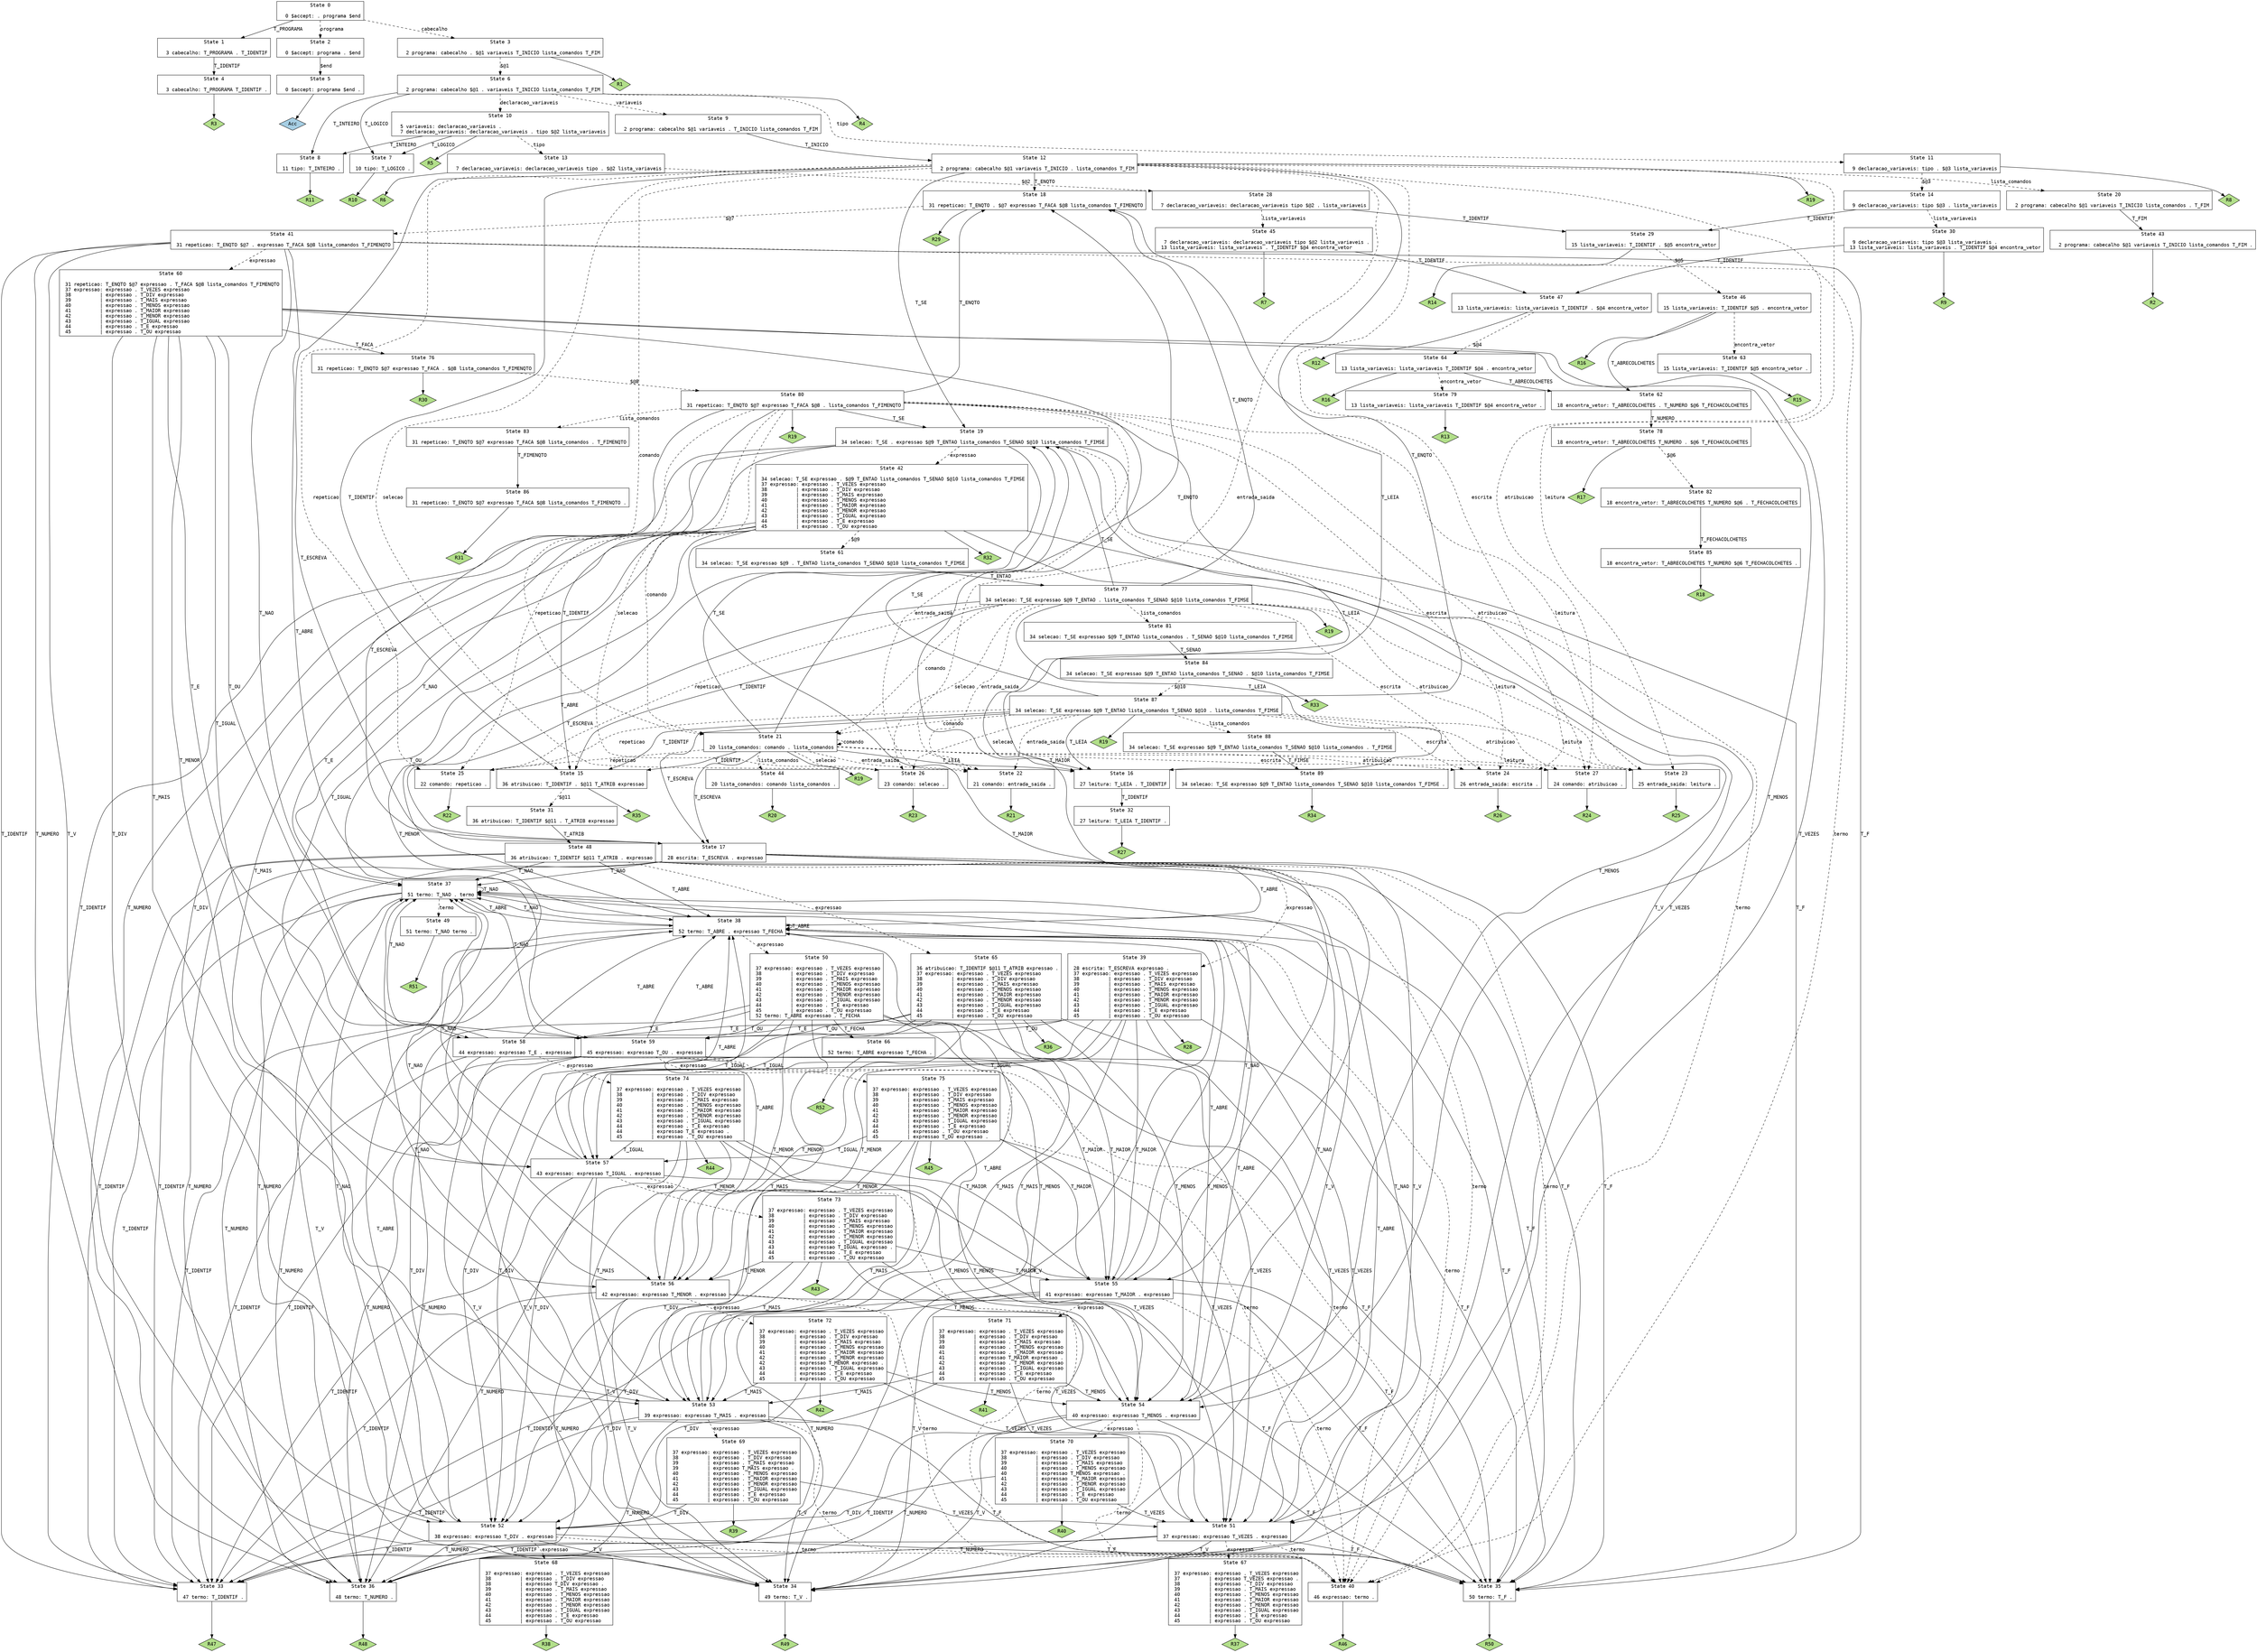 // Gerado por GNU Bison 3.0.2.
// Reportar erros para <bug-bison@gnu.org>.
// página inicial: <http://www.gnu.org/software/bison/>.

digraph "sintatico.y"
{
  node [fontname = courier, shape = box, colorscheme = paired6]
  edge [fontname = courier]

  0 [label="State 0\n\l  0 $accept: . programa $end\l"]
  0 -> 1 [style=solid label="T_PROGRAMA"]
  0 -> 2 [style=dashed label="programa"]
  0 -> 3 [style=dashed label="cabecalho"]
  1 [label="State 1\n\l  3 cabecalho: T_PROGRAMA . T_IDENTIF\l"]
  1 -> 4 [style=solid label="T_IDENTIF"]
  2 [label="State 2\n\l  0 $accept: programa . $end\l"]
  2 -> 5 [style=solid label="$end"]
  3 [label="State 3\n\l  2 programa: cabecalho . $@1 variaveis T_INICIO lista_comandos T_FIM\l"]
  3 -> 6 [style=dashed label="$@1"]
  3 -> "3R1" [style=solid]
 "3R1" [label="R1", fillcolor=3, shape=diamond, style=filled]
  4 [label="State 4\n\l  3 cabecalho: T_PROGRAMA T_IDENTIF .\l"]
  4 -> "4R3" [style=solid]
 "4R3" [label="R3", fillcolor=3, shape=diamond, style=filled]
  5 [label="State 5\n\l  0 $accept: programa $end .\l"]
  5 -> "5R0" [style=solid]
 "5R0" [label="Acc", fillcolor=1, shape=diamond, style=filled]
  6 [label="State 6\n\l  2 programa: cabecalho $@1 . variaveis T_INICIO lista_comandos T_FIM\l"]
  6 -> 7 [style=solid label="T_LOGICO"]
  6 -> 8 [style=solid label="T_INTEIRO"]
  6 -> 9 [style=dashed label="variaveis"]
  6 -> 10 [style=dashed label="declaracao_variaveis"]
  6 -> 11 [style=dashed label="tipo"]
  6 -> "6R4" [style=solid]
 "6R4" [label="R4", fillcolor=3, shape=diamond, style=filled]
  7 [label="State 7\n\l 10 tipo: T_LOGICO .\l"]
  7 -> "7R10" [style=solid]
 "7R10" [label="R10", fillcolor=3, shape=diamond, style=filled]
  8 [label="State 8\n\l 11 tipo: T_INTEIRO .\l"]
  8 -> "8R11" [style=solid]
 "8R11" [label="R11", fillcolor=3, shape=diamond, style=filled]
  9 [label="State 9\n\l  2 programa: cabecalho $@1 variaveis . T_INICIO lista_comandos T_FIM\l"]
  9 -> 12 [style=solid label="T_INICIO"]
  10 [label="State 10\n\l  5 variaveis: declaracao_variaveis .\l  7 declaracao_variaveis: declaracao_variaveis . tipo $@2 lista_variaveis\l"]
  10 -> 7 [style=solid label="T_LOGICO"]
  10 -> 8 [style=solid label="T_INTEIRO"]
  10 -> 13 [style=dashed label="tipo"]
  10 -> "10R5" [style=solid]
 "10R5" [label="R5", fillcolor=3, shape=diamond, style=filled]
  11 [label="State 11\n\l  9 declaracao_variaveis: tipo . $@3 lista_variaveis\l"]
  11 -> 14 [style=dashed label="$@3"]
  11 -> "11R8" [style=solid]
 "11R8" [label="R8", fillcolor=3, shape=diamond, style=filled]
  12 [label="State 12\n\l  2 programa: cabecalho $@1 variaveis T_INICIO . lista_comandos T_FIM\l"]
  12 -> 15 [style=solid label="T_IDENTIF"]
  12 -> 16 [style=solid label="T_LEIA"]
  12 -> 17 [style=solid label="T_ESCREVA"]
  12 -> 18 [style=solid label="T_ENQTO"]
  12 -> 19 [style=solid label="T_SE"]
  12 -> 20 [style=dashed label="lista_comandos"]
  12 -> 21 [style=dashed label="comando"]
  12 -> 22 [style=dashed label="entrada_saida"]
  12 -> 23 [style=dashed label="leitura"]
  12 -> 24 [style=dashed label="escrita"]
  12 -> 25 [style=dashed label="repeticao"]
  12 -> 26 [style=dashed label="selecao"]
  12 -> 27 [style=dashed label="atribuicao"]
  12 -> "12R19" [style=solid]
 "12R19" [label="R19", fillcolor=3, shape=diamond, style=filled]
  13 [label="State 13\n\l  7 declaracao_variaveis: declaracao_variaveis tipo . $@2 lista_variaveis\l"]
  13 -> 28 [style=dashed label="$@2"]
  13 -> "13R6" [style=solid]
 "13R6" [label="R6", fillcolor=3, shape=diamond, style=filled]
  14 [label="State 14\n\l  9 declaracao_variaveis: tipo $@3 . lista_variaveis\l"]
  14 -> 29 [style=solid label="T_IDENTIF"]
  14 -> 30 [style=dashed label="lista_variaveis"]
  15 [label="State 15\n\l 36 atribuicao: T_IDENTIF . $@11 T_ATRIB expressao\l"]
  15 -> 31 [style=dashed label="$@11"]
  15 -> "15R35" [style=solid]
 "15R35" [label="R35", fillcolor=3, shape=diamond, style=filled]
  16 [label="State 16\n\l 27 leitura: T_LEIA . T_IDENTIF\l"]
  16 -> 32 [style=solid label="T_IDENTIF"]
  17 [label="State 17\n\l 28 escrita: T_ESCREVA . expressao\l"]
  17 -> 33 [style=solid label="T_IDENTIF"]
  17 -> 34 [style=solid label="T_V"]
  17 -> 35 [style=solid label="T_F"]
  17 -> 36 [style=solid label="T_NUMERO"]
  17 -> 37 [style=solid label="T_NAO"]
  17 -> 38 [style=solid label="T_ABRE"]
  17 -> 39 [style=dashed label="expressao"]
  17 -> 40 [style=dashed label="termo"]
  18 [label="State 18\n\l 31 repeticao: T_ENQTO . $@7 expressao T_FACA $@8 lista_comandos T_FIMENQTO\l"]
  18 -> 41 [style=dashed label="$@7"]
  18 -> "18R29" [style=solid]
 "18R29" [label="R29", fillcolor=3, shape=diamond, style=filled]
  19 [label="State 19\n\l 34 selecao: T_SE . expressao $@9 T_ENTAO lista_comandos T_SENAO $@10 lista_comandos T_FIMSE\l"]
  19 -> 33 [style=solid label="T_IDENTIF"]
  19 -> 34 [style=solid label="T_V"]
  19 -> 35 [style=solid label="T_F"]
  19 -> 36 [style=solid label="T_NUMERO"]
  19 -> 37 [style=solid label="T_NAO"]
  19 -> 38 [style=solid label="T_ABRE"]
  19 -> 42 [style=dashed label="expressao"]
  19 -> 40 [style=dashed label="termo"]
  20 [label="State 20\n\l  2 programa: cabecalho $@1 variaveis T_INICIO lista_comandos . T_FIM\l"]
  20 -> 43 [style=solid label="T_FIM"]
  21 [label="State 21\n\l 20 lista_comandos: comando . lista_comandos\l"]
  21 -> 15 [style=solid label="T_IDENTIF"]
  21 -> 16 [style=solid label="T_LEIA"]
  21 -> 17 [style=solid label="T_ESCREVA"]
  21 -> 18 [style=solid label="T_ENQTO"]
  21 -> 19 [style=solid label="T_SE"]
  21 -> 44 [style=dashed label="lista_comandos"]
  21 -> 21 [style=dashed label="comando"]
  21 -> 22 [style=dashed label="entrada_saida"]
  21 -> 23 [style=dashed label="leitura"]
  21 -> 24 [style=dashed label="escrita"]
  21 -> 25 [style=dashed label="repeticao"]
  21 -> 26 [style=dashed label="selecao"]
  21 -> 27 [style=dashed label="atribuicao"]
  21 -> "21R19" [style=solid]
 "21R19" [label="R19", fillcolor=3, shape=diamond, style=filled]
  22 [label="State 22\n\l 21 comando: entrada_saida .\l"]
  22 -> "22R21" [style=solid]
 "22R21" [label="R21", fillcolor=3, shape=diamond, style=filled]
  23 [label="State 23\n\l 25 entrada_saida: leitura .\l"]
  23 -> "23R25" [style=solid]
 "23R25" [label="R25", fillcolor=3, shape=diamond, style=filled]
  24 [label="State 24\n\l 26 entrada_saida: escrita .\l"]
  24 -> "24R26" [style=solid]
 "24R26" [label="R26", fillcolor=3, shape=diamond, style=filled]
  25 [label="State 25\n\l 22 comando: repeticao .\l"]
  25 -> "25R22" [style=solid]
 "25R22" [label="R22", fillcolor=3, shape=diamond, style=filled]
  26 [label="State 26\n\l 23 comando: selecao .\l"]
  26 -> "26R23" [style=solid]
 "26R23" [label="R23", fillcolor=3, shape=diamond, style=filled]
  27 [label="State 27\n\l 24 comando: atribuicao .\l"]
  27 -> "27R24" [style=solid]
 "27R24" [label="R24", fillcolor=3, shape=diamond, style=filled]
  28 [label="State 28\n\l  7 declaracao_variaveis: declaracao_variaveis tipo $@2 . lista_variaveis\l"]
  28 -> 29 [style=solid label="T_IDENTIF"]
  28 -> 45 [style=dashed label="lista_variaveis"]
  29 [label="State 29\n\l 15 lista_variaveis: T_IDENTIF . $@5 encontra_vetor\l"]
  29 -> 46 [style=dashed label="$@5"]
  29 -> "29R14" [style=solid]
 "29R14" [label="R14", fillcolor=3, shape=diamond, style=filled]
  30 [label="State 30\n\l  9 declaracao_variaveis: tipo $@3 lista_variaveis .\l 13 lista_variaveis: lista_variaveis . T_IDENTIF $@4 encontra_vetor\l"]
  30 -> 47 [style=solid label="T_IDENTIF"]
  30 -> "30R9" [style=solid]
 "30R9" [label="R9", fillcolor=3, shape=diamond, style=filled]
  31 [label="State 31\n\l 36 atribuicao: T_IDENTIF $@11 . T_ATRIB expressao\l"]
  31 -> 48 [style=solid label="T_ATRIB"]
  32 [label="State 32\n\l 27 leitura: T_LEIA T_IDENTIF .\l"]
  32 -> "32R27" [style=solid]
 "32R27" [label="R27", fillcolor=3, shape=diamond, style=filled]
  33 [label="State 33\n\l 47 termo: T_IDENTIF .\l"]
  33 -> "33R47" [style=solid]
 "33R47" [label="R47", fillcolor=3, shape=diamond, style=filled]
  34 [label="State 34\n\l 49 termo: T_V .\l"]
  34 -> "34R49" [style=solid]
 "34R49" [label="R49", fillcolor=3, shape=diamond, style=filled]
  35 [label="State 35\n\l 50 termo: T_F .\l"]
  35 -> "35R50" [style=solid]
 "35R50" [label="R50", fillcolor=3, shape=diamond, style=filled]
  36 [label="State 36\n\l 48 termo: T_NUMERO .\l"]
  36 -> "36R48" [style=solid]
 "36R48" [label="R48", fillcolor=3, shape=diamond, style=filled]
  37 [label="State 37\n\l 51 termo: T_NAO . termo\l"]
  37 -> 33 [style=solid label="T_IDENTIF"]
  37 -> 34 [style=solid label="T_V"]
  37 -> 35 [style=solid label="T_F"]
  37 -> 36 [style=solid label="T_NUMERO"]
  37 -> 37 [style=solid label="T_NAO"]
  37 -> 38 [style=solid label="T_ABRE"]
  37 -> 49 [style=dashed label="termo"]
  38 [label="State 38\n\l 52 termo: T_ABRE . expressao T_FECHA\l"]
  38 -> 33 [style=solid label="T_IDENTIF"]
  38 -> 34 [style=solid label="T_V"]
  38 -> 35 [style=solid label="T_F"]
  38 -> 36 [style=solid label="T_NUMERO"]
  38 -> 37 [style=solid label="T_NAO"]
  38 -> 38 [style=solid label="T_ABRE"]
  38 -> 50 [style=dashed label="expressao"]
  38 -> 40 [style=dashed label="termo"]
  39 [label="State 39\n\l 28 escrita: T_ESCREVA expressao .\l 37 expressao: expressao . T_VEZES expressao\l 38          | expressao . T_DIV expressao\l 39          | expressao . T_MAIS expressao\l 40          | expressao . T_MENOS expressao\l 41          | expressao . T_MAIOR expressao\l 42          | expressao . T_MENOR expressao\l 43          | expressao . T_IGUAL expressao\l 44          | expressao . T_E expressao\l 45          | expressao . T_OU expressao\l"]
  39 -> 51 [style=solid label="T_VEZES"]
  39 -> 52 [style=solid label="T_DIV"]
  39 -> 53 [style=solid label="T_MAIS"]
  39 -> 54 [style=solid label="T_MENOS"]
  39 -> 55 [style=solid label="T_MAIOR"]
  39 -> 56 [style=solid label="T_MENOR"]
  39 -> 57 [style=solid label="T_IGUAL"]
  39 -> 58 [style=solid label="T_E"]
  39 -> 59 [style=solid label="T_OU"]
  39 -> "39R28" [style=solid]
 "39R28" [label="R28", fillcolor=3, shape=diamond, style=filled]
  40 [label="State 40\n\l 46 expressao: termo .\l"]
  40 -> "40R46" [style=solid]
 "40R46" [label="R46", fillcolor=3, shape=diamond, style=filled]
  41 [label="State 41\n\l 31 repeticao: T_ENQTO $@7 . expressao T_FACA $@8 lista_comandos T_FIMENQTO\l"]
  41 -> 33 [style=solid label="T_IDENTIF"]
  41 -> 34 [style=solid label="T_V"]
  41 -> 35 [style=solid label="T_F"]
  41 -> 36 [style=solid label="T_NUMERO"]
  41 -> 37 [style=solid label="T_NAO"]
  41 -> 38 [style=solid label="T_ABRE"]
  41 -> 60 [style=dashed label="expressao"]
  41 -> 40 [style=dashed label="termo"]
  42 [label="State 42\n\l 34 selecao: T_SE expressao . $@9 T_ENTAO lista_comandos T_SENAO $@10 lista_comandos T_FIMSE\l 37 expressao: expressao . T_VEZES expressao\l 38          | expressao . T_DIV expressao\l 39          | expressao . T_MAIS expressao\l 40          | expressao . T_MENOS expressao\l 41          | expressao . T_MAIOR expressao\l 42          | expressao . T_MENOR expressao\l 43          | expressao . T_IGUAL expressao\l 44          | expressao . T_E expressao\l 45          | expressao . T_OU expressao\l"]
  42 -> 51 [style=solid label="T_VEZES"]
  42 -> 52 [style=solid label="T_DIV"]
  42 -> 53 [style=solid label="T_MAIS"]
  42 -> 54 [style=solid label="T_MENOS"]
  42 -> 55 [style=solid label="T_MAIOR"]
  42 -> 56 [style=solid label="T_MENOR"]
  42 -> 57 [style=solid label="T_IGUAL"]
  42 -> 58 [style=solid label="T_E"]
  42 -> 59 [style=solid label="T_OU"]
  42 -> 61 [style=dashed label="$@9"]
  42 -> "42R32" [style=solid]
 "42R32" [label="R32", fillcolor=3, shape=diamond, style=filled]
  43 [label="State 43\n\l  2 programa: cabecalho $@1 variaveis T_INICIO lista_comandos T_FIM .\l"]
  43 -> "43R2" [style=solid]
 "43R2" [label="R2", fillcolor=3, shape=diamond, style=filled]
  44 [label="State 44\n\l 20 lista_comandos: comando lista_comandos .\l"]
  44 -> "44R20" [style=solid]
 "44R20" [label="R20", fillcolor=3, shape=diamond, style=filled]
  45 [label="State 45\n\l  7 declaracao_variaveis: declaracao_variaveis tipo $@2 lista_variaveis .\l 13 lista_variaveis: lista_variaveis . T_IDENTIF $@4 encontra_vetor\l"]
  45 -> 47 [style=solid label="T_IDENTIF"]
  45 -> "45R7" [style=solid]
 "45R7" [label="R7", fillcolor=3, shape=diamond, style=filled]
  46 [label="State 46\n\l 15 lista_variaveis: T_IDENTIF $@5 . encontra_vetor\l"]
  46 -> 62 [style=solid label="T_ABRECOLCHETES"]
  46 -> 63 [style=dashed label="encontra_vetor"]
  46 -> "46R16" [style=solid]
 "46R16" [label="R16", fillcolor=3, shape=diamond, style=filled]
  47 [label="State 47\n\l 13 lista_variaveis: lista_variaveis T_IDENTIF . $@4 encontra_vetor\l"]
  47 -> 64 [style=dashed label="$@4"]
  47 -> "47R12" [style=solid]
 "47R12" [label="R12", fillcolor=3, shape=diamond, style=filled]
  48 [label="State 48\n\l 36 atribuicao: T_IDENTIF $@11 T_ATRIB . expressao\l"]
  48 -> 33 [style=solid label="T_IDENTIF"]
  48 -> 34 [style=solid label="T_V"]
  48 -> 35 [style=solid label="T_F"]
  48 -> 36 [style=solid label="T_NUMERO"]
  48 -> 37 [style=solid label="T_NAO"]
  48 -> 38 [style=solid label="T_ABRE"]
  48 -> 65 [style=dashed label="expressao"]
  48 -> 40 [style=dashed label="termo"]
  49 [label="State 49\n\l 51 termo: T_NAO termo .\l"]
  49 -> "49R51" [style=solid]
 "49R51" [label="R51", fillcolor=3, shape=diamond, style=filled]
  50 [label="State 50\n\l 37 expressao: expressao . T_VEZES expressao\l 38          | expressao . T_DIV expressao\l 39          | expressao . T_MAIS expressao\l 40          | expressao . T_MENOS expressao\l 41          | expressao . T_MAIOR expressao\l 42          | expressao . T_MENOR expressao\l 43          | expressao . T_IGUAL expressao\l 44          | expressao . T_E expressao\l 45          | expressao . T_OU expressao\l 52 termo: T_ABRE expressao . T_FECHA\l"]
  50 -> 51 [style=solid label="T_VEZES"]
  50 -> 52 [style=solid label="T_DIV"]
  50 -> 53 [style=solid label="T_MAIS"]
  50 -> 54 [style=solid label="T_MENOS"]
  50 -> 55 [style=solid label="T_MAIOR"]
  50 -> 56 [style=solid label="T_MENOR"]
  50 -> 57 [style=solid label="T_IGUAL"]
  50 -> 58 [style=solid label="T_E"]
  50 -> 59 [style=solid label="T_OU"]
  50 -> 66 [style=solid label="T_FECHA"]
  51 [label="State 51\n\l 37 expressao: expressao T_VEZES . expressao\l"]
  51 -> 33 [style=solid label="T_IDENTIF"]
  51 -> 34 [style=solid label="T_V"]
  51 -> 35 [style=solid label="T_F"]
  51 -> 36 [style=solid label="T_NUMERO"]
  51 -> 37 [style=solid label="T_NAO"]
  51 -> 38 [style=solid label="T_ABRE"]
  51 -> 67 [style=dashed label="expressao"]
  51 -> 40 [style=dashed label="termo"]
  52 [label="State 52\n\l 38 expressao: expressao T_DIV . expressao\l"]
  52 -> 33 [style=solid label="T_IDENTIF"]
  52 -> 34 [style=solid label="T_V"]
  52 -> 35 [style=solid label="T_F"]
  52 -> 36 [style=solid label="T_NUMERO"]
  52 -> 37 [style=solid label="T_NAO"]
  52 -> 38 [style=solid label="T_ABRE"]
  52 -> 68 [style=dashed label="expressao"]
  52 -> 40 [style=dashed label="termo"]
  53 [label="State 53\n\l 39 expressao: expressao T_MAIS . expressao\l"]
  53 -> 33 [style=solid label="T_IDENTIF"]
  53 -> 34 [style=solid label="T_V"]
  53 -> 35 [style=solid label="T_F"]
  53 -> 36 [style=solid label="T_NUMERO"]
  53 -> 37 [style=solid label="T_NAO"]
  53 -> 38 [style=solid label="T_ABRE"]
  53 -> 69 [style=dashed label="expressao"]
  53 -> 40 [style=dashed label="termo"]
  54 [label="State 54\n\l 40 expressao: expressao T_MENOS . expressao\l"]
  54 -> 33 [style=solid label="T_IDENTIF"]
  54 -> 34 [style=solid label="T_V"]
  54 -> 35 [style=solid label="T_F"]
  54 -> 36 [style=solid label="T_NUMERO"]
  54 -> 37 [style=solid label="T_NAO"]
  54 -> 38 [style=solid label="T_ABRE"]
  54 -> 70 [style=dashed label="expressao"]
  54 -> 40 [style=dashed label="termo"]
  55 [label="State 55\n\l 41 expressao: expressao T_MAIOR . expressao\l"]
  55 -> 33 [style=solid label="T_IDENTIF"]
  55 -> 34 [style=solid label="T_V"]
  55 -> 35 [style=solid label="T_F"]
  55 -> 36 [style=solid label="T_NUMERO"]
  55 -> 37 [style=solid label="T_NAO"]
  55 -> 38 [style=solid label="T_ABRE"]
  55 -> 71 [style=dashed label="expressao"]
  55 -> 40 [style=dashed label="termo"]
  56 [label="State 56\n\l 42 expressao: expressao T_MENOR . expressao\l"]
  56 -> 33 [style=solid label="T_IDENTIF"]
  56 -> 34 [style=solid label="T_V"]
  56 -> 35 [style=solid label="T_F"]
  56 -> 36 [style=solid label="T_NUMERO"]
  56 -> 37 [style=solid label="T_NAO"]
  56 -> 38 [style=solid label="T_ABRE"]
  56 -> 72 [style=dashed label="expressao"]
  56 -> 40 [style=dashed label="termo"]
  57 [label="State 57\n\l 43 expressao: expressao T_IGUAL . expressao\l"]
  57 -> 33 [style=solid label="T_IDENTIF"]
  57 -> 34 [style=solid label="T_V"]
  57 -> 35 [style=solid label="T_F"]
  57 -> 36 [style=solid label="T_NUMERO"]
  57 -> 37 [style=solid label="T_NAO"]
  57 -> 38 [style=solid label="T_ABRE"]
  57 -> 73 [style=dashed label="expressao"]
  57 -> 40 [style=dashed label="termo"]
  58 [label="State 58\n\l 44 expressao: expressao T_E . expressao\l"]
  58 -> 33 [style=solid label="T_IDENTIF"]
  58 -> 34 [style=solid label="T_V"]
  58 -> 35 [style=solid label="T_F"]
  58 -> 36 [style=solid label="T_NUMERO"]
  58 -> 37 [style=solid label="T_NAO"]
  58 -> 38 [style=solid label="T_ABRE"]
  58 -> 74 [style=dashed label="expressao"]
  58 -> 40 [style=dashed label="termo"]
  59 [label="State 59\n\l 45 expressao: expressao T_OU . expressao\l"]
  59 -> 33 [style=solid label="T_IDENTIF"]
  59 -> 34 [style=solid label="T_V"]
  59 -> 35 [style=solid label="T_F"]
  59 -> 36 [style=solid label="T_NUMERO"]
  59 -> 37 [style=solid label="T_NAO"]
  59 -> 38 [style=solid label="T_ABRE"]
  59 -> 75 [style=dashed label="expressao"]
  59 -> 40 [style=dashed label="termo"]
  60 [label="State 60\n\l 31 repeticao: T_ENQTO $@7 expressao . T_FACA $@8 lista_comandos T_FIMENQTO\l 37 expressao: expressao . T_VEZES expressao\l 38          | expressao . T_DIV expressao\l 39          | expressao . T_MAIS expressao\l 40          | expressao . T_MENOS expressao\l 41          | expressao . T_MAIOR expressao\l 42          | expressao . T_MENOR expressao\l 43          | expressao . T_IGUAL expressao\l 44          | expressao . T_E expressao\l 45          | expressao . T_OU expressao\l"]
  60 -> 76 [style=solid label="T_FACA"]
  60 -> 51 [style=solid label="T_VEZES"]
  60 -> 52 [style=solid label="T_DIV"]
  60 -> 53 [style=solid label="T_MAIS"]
  60 -> 54 [style=solid label="T_MENOS"]
  60 -> 55 [style=solid label="T_MAIOR"]
  60 -> 56 [style=solid label="T_MENOR"]
  60 -> 57 [style=solid label="T_IGUAL"]
  60 -> 58 [style=solid label="T_E"]
  60 -> 59 [style=solid label="T_OU"]
  61 [label="State 61\n\l 34 selecao: T_SE expressao $@9 . T_ENTAO lista_comandos T_SENAO $@10 lista_comandos T_FIMSE\l"]
  61 -> 77 [style=solid label="T_ENTAO"]
  62 [label="State 62\n\l 18 encontra_vetor: T_ABRECOLCHETES . T_NUMERO $@6 T_FECHACOLCHETES\l"]
  62 -> 78 [style=solid label="T_NUMERO"]
  63 [label="State 63\n\l 15 lista_variaveis: T_IDENTIF $@5 encontra_vetor .\l"]
  63 -> "63R15" [style=solid]
 "63R15" [label="R15", fillcolor=3, shape=diamond, style=filled]
  64 [label="State 64\n\l 13 lista_variaveis: lista_variaveis T_IDENTIF $@4 . encontra_vetor\l"]
  64 -> 62 [style=solid label="T_ABRECOLCHETES"]
  64 -> 79 [style=dashed label="encontra_vetor"]
  64 -> "64R16" [style=solid]
 "64R16" [label="R16", fillcolor=3, shape=diamond, style=filled]
  65 [label="State 65\n\l 36 atribuicao: T_IDENTIF $@11 T_ATRIB expressao .\l 37 expressao: expressao . T_VEZES expressao\l 38          | expressao . T_DIV expressao\l 39          | expressao . T_MAIS expressao\l 40          | expressao . T_MENOS expressao\l 41          | expressao . T_MAIOR expressao\l 42          | expressao . T_MENOR expressao\l 43          | expressao . T_IGUAL expressao\l 44          | expressao . T_E expressao\l 45          | expressao . T_OU expressao\l"]
  65 -> 51 [style=solid label="T_VEZES"]
  65 -> 52 [style=solid label="T_DIV"]
  65 -> 53 [style=solid label="T_MAIS"]
  65 -> 54 [style=solid label="T_MENOS"]
  65 -> 55 [style=solid label="T_MAIOR"]
  65 -> 56 [style=solid label="T_MENOR"]
  65 -> 57 [style=solid label="T_IGUAL"]
  65 -> 58 [style=solid label="T_E"]
  65 -> 59 [style=solid label="T_OU"]
  65 -> "65R36" [style=solid]
 "65R36" [label="R36", fillcolor=3, shape=diamond, style=filled]
  66 [label="State 66\n\l 52 termo: T_ABRE expressao T_FECHA .\l"]
  66 -> "66R52" [style=solid]
 "66R52" [label="R52", fillcolor=3, shape=diamond, style=filled]
  67 [label="State 67\n\l 37 expressao: expressao . T_VEZES expressao\l 37          | expressao T_VEZES expressao .\l 38          | expressao . T_DIV expressao\l 39          | expressao . T_MAIS expressao\l 40          | expressao . T_MENOS expressao\l 41          | expressao . T_MAIOR expressao\l 42          | expressao . T_MENOR expressao\l 43          | expressao . T_IGUAL expressao\l 44          | expressao . T_E expressao\l 45          | expressao . T_OU expressao\l"]
  67 -> "67R37" [style=solid]
 "67R37" [label="R37", fillcolor=3, shape=diamond, style=filled]
  68 [label="State 68\n\l 37 expressao: expressao . T_VEZES expressao\l 38          | expressao . T_DIV expressao\l 38          | expressao T_DIV expressao .\l 39          | expressao . T_MAIS expressao\l 40          | expressao . T_MENOS expressao\l 41          | expressao . T_MAIOR expressao\l 42          | expressao . T_MENOR expressao\l 43          | expressao . T_IGUAL expressao\l 44          | expressao . T_E expressao\l 45          | expressao . T_OU expressao\l"]
  68 -> "68R38" [style=solid]
 "68R38" [label="R38", fillcolor=3, shape=diamond, style=filled]
  69 [label="State 69\n\l 37 expressao: expressao . T_VEZES expressao\l 38          | expressao . T_DIV expressao\l 39          | expressao . T_MAIS expressao\l 39          | expressao T_MAIS expressao .\l 40          | expressao . T_MENOS expressao\l 41          | expressao . T_MAIOR expressao\l 42          | expressao . T_MENOR expressao\l 43          | expressao . T_IGUAL expressao\l 44          | expressao . T_E expressao\l 45          | expressao . T_OU expressao\l"]
  69 -> 51 [style=solid label="T_VEZES"]
  69 -> 52 [style=solid label="T_DIV"]
  69 -> "69R39" [style=solid]
 "69R39" [label="R39", fillcolor=3, shape=diamond, style=filled]
  70 [label="State 70\n\l 37 expressao: expressao . T_VEZES expressao\l 38          | expressao . T_DIV expressao\l 39          | expressao . T_MAIS expressao\l 40          | expressao . T_MENOS expressao\l 40          | expressao T_MENOS expressao .\l 41          | expressao . T_MAIOR expressao\l 42          | expressao . T_MENOR expressao\l 43          | expressao . T_IGUAL expressao\l 44          | expressao . T_E expressao\l 45          | expressao . T_OU expressao\l"]
  70 -> 51 [style=solid label="T_VEZES"]
  70 -> 52 [style=solid label="T_DIV"]
  70 -> "70R40" [style=solid]
 "70R40" [label="R40", fillcolor=3, shape=diamond, style=filled]
  71 [label="State 71\n\l 37 expressao: expressao . T_VEZES expressao\l 38          | expressao . T_DIV expressao\l 39          | expressao . T_MAIS expressao\l 40          | expressao . T_MENOS expressao\l 41          | expressao . T_MAIOR expressao\l 41          | expressao T_MAIOR expressao .\l 42          | expressao . T_MENOR expressao\l 43          | expressao . T_IGUAL expressao\l 44          | expressao . T_E expressao\l 45          | expressao . T_OU expressao\l"]
  71 -> 51 [style=solid label="T_VEZES"]
  71 -> 52 [style=solid label="T_DIV"]
  71 -> 53 [style=solid label="T_MAIS"]
  71 -> 54 [style=solid label="T_MENOS"]
  71 -> "71R41" [style=solid]
 "71R41" [label="R41", fillcolor=3, shape=diamond, style=filled]
  72 [label="State 72\n\l 37 expressao: expressao . T_VEZES expressao\l 38          | expressao . T_DIV expressao\l 39          | expressao . T_MAIS expressao\l 40          | expressao . T_MENOS expressao\l 41          | expressao . T_MAIOR expressao\l 42          | expressao . T_MENOR expressao\l 42          | expressao T_MENOR expressao .\l 43          | expressao . T_IGUAL expressao\l 44          | expressao . T_E expressao\l 45          | expressao . T_OU expressao\l"]
  72 -> 51 [style=solid label="T_VEZES"]
  72 -> 52 [style=solid label="T_DIV"]
  72 -> 53 [style=solid label="T_MAIS"]
  72 -> 54 [style=solid label="T_MENOS"]
  72 -> "72R42" [style=solid]
 "72R42" [label="R42", fillcolor=3, shape=diamond, style=filled]
  73 [label="State 73\n\l 37 expressao: expressao . T_VEZES expressao\l 38          | expressao . T_DIV expressao\l 39          | expressao . T_MAIS expressao\l 40          | expressao . T_MENOS expressao\l 41          | expressao . T_MAIOR expressao\l 42          | expressao . T_MENOR expressao\l 43          | expressao . T_IGUAL expressao\l 43          | expressao T_IGUAL expressao .\l 44          | expressao . T_E expressao\l 45          | expressao . T_OU expressao\l"]
  73 -> 51 [style=solid label="T_VEZES"]
  73 -> 52 [style=solid label="T_DIV"]
  73 -> 53 [style=solid label="T_MAIS"]
  73 -> 54 [style=solid label="T_MENOS"]
  73 -> 55 [style=solid label="T_MAIOR"]
  73 -> 56 [style=solid label="T_MENOR"]
  73 -> "73R43" [style=solid]
 "73R43" [label="R43", fillcolor=3, shape=diamond, style=filled]
  74 [label="State 74\n\l 37 expressao: expressao . T_VEZES expressao\l 38          | expressao . T_DIV expressao\l 39          | expressao . T_MAIS expressao\l 40          | expressao . T_MENOS expressao\l 41          | expressao . T_MAIOR expressao\l 42          | expressao . T_MENOR expressao\l 43          | expressao . T_IGUAL expressao\l 44          | expressao . T_E expressao\l 44          | expressao T_E expressao .\l 45          | expressao . T_OU expressao\l"]
  74 -> 51 [style=solid label="T_VEZES"]
  74 -> 52 [style=solid label="T_DIV"]
  74 -> 53 [style=solid label="T_MAIS"]
  74 -> 54 [style=solid label="T_MENOS"]
  74 -> 55 [style=solid label="T_MAIOR"]
  74 -> 56 [style=solid label="T_MENOR"]
  74 -> 57 [style=solid label="T_IGUAL"]
  74 -> "74R44" [style=solid]
 "74R44" [label="R44", fillcolor=3, shape=diamond, style=filled]
  75 [label="State 75\n\l 37 expressao: expressao . T_VEZES expressao\l 38          | expressao . T_DIV expressao\l 39          | expressao . T_MAIS expressao\l 40          | expressao . T_MENOS expressao\l 41          | expressao . T_MAIOR expressao\l 42          | expressao . T_MENOR expressao\l 43          | expressao . T_IGUAL expressao\l 44          | expressao . T_E expressao\l 45          | expressao . T_OU expressao\l 45          | expressao T_OU expressao .\l"]
  75 -> 51 [style=solid label="T_VEZES"]
  75 -> 52 [style=solid label="T_DIV"]
  75 -> 53 [style=solid label="T_MAIS"]
  75 -> 54 [style=solid label="T_MENOS"]
  75 -> 55 [style=solid label="T_MAIOR"]
  75 -> 56 [style=solid label="T_MENOR"]
  75 -> 57 [style=solid label="T_IGUAL"]
  75 -> "75R45" [style=solid]
 "75R45" [label="R45", fillcolor=3, shape=diamond, style=filled]
  76 [label="State 76\n\l 31 repeticao: T_ENQTO $@7 expressao T_FACA . $@8 lista_comandos T_FIMENQTO\l"]
  76 -> 80 [style=dashed label="$@8"]
  76 -> "76R30" [style=solid]
 "76R30" [label="R30", fillcolor=3, shape=diamond, style=filled]
  77 [label="State 77\n\l 34 selecao: T_SE expressao $@9 T_ENTAO . lista_comandos T_SENAO $@10 lista_comandos T_FIMSE\l"]
  77 -> 15 [style=solid label="T_IDENTIF"]
  77 -> 16 [style=solid label="T_LEIA"]
  77 -> 17 [style=solid label="T_ESCREVA"]
  77 -> 18 [style=solid label="T_ENQTO"]
  77 -> 19 [style=solid label="T_SE"]
  77 -> 81 [style=dashed label="lista_comandos"]
  77 -> 21 [style=dashed label="comando"]
  77 -> 22 [style=dashed label="entrada_saida"]
  77 -> 23 [style=dashed label="leitura"]
  77 -> 24 [style=dashed label="escrita"]
  77 -> 25 [style=dashed label="repeticao"]
  77 -> 26 [style=dashed label="selecao"]
  77 -> 27 [style=dashed label="atribuicao"]
  77 -> "77R19" [style=solid]
 "77R19" [label="R19", fillcolor=3, shape=diamond, style=filled]
  78 [label="State 78\n\l 18 encontra_vetor: T_ABRECOLCHETES T_NUMERO . $@6 T_FECHACOLCHETES\l"]
  78 -> 82 [style=dashed label="$@6"]
  78 -> "78R17" [style=solid]
 "78R17" [label="R17", fillcolor=3, shape=diamond, style=filled]
  79 [label="State 79\n\l 13 lista_variaveis: lista_variaveis T_IDENTIF $@4 encontra_vetor .\l"]
  79 -> "79R13" [style=solid]
 "79R13" [label="R13", fillcolor=3, shape=diamond, style=filled]
  80 [label="State 80\n\l 31 repeticao: T_ENQTO $@7 expressao T_FACA $@8 . lista_comandos T_FIMENQTO\l"]
  80 -> 15 [style=solid label="T_IDENTIF"]
  80 -> 16 [style=solid label="T_LEIA"]
  80 -> 17 [style=solid label="T_ESCREVA"]
  80 -> 18 [style=solid label="T_ENQTO"]
  80 -> 19 [style=solid label="T_SE"]
  80 -> 83 [style=dashed label="lista_comandos"]
  80 -> 21 [style=dashed label="comando"]
  80 -> 22 [style=dashed label="entrada_saida"]
  80 -> 23 [style=dashed label="leitura"]
  80 -> 24 [style=dashed label="escrita"]
  80 -> 25 [style=dashed label="repeticao"]
  80 -> 26 [style=dashed label="selecao"]
  80 -> 27 [style=dashed label="atribuicao"]
  80 -> "80R19" [style=solid]
 "80R19" [label="R19", fillcolor=3, shape=diamond, style=filled]
  81 [label="State 81\n\l 34 selecao: T_SE expressao $@9 T_ENTAO lista_comandos . T_SENAO $@10 lista_comandos T_FIMSE\l"]
  81 -> 84 [style=solid label="T_SENAO"]
  82 [label="State 82\n\l 18 encontra_vetor: T_ABRECOLCHETES T_NUMERO $@6 . T_FECHACOLCHETES\l"]
  82 -> 85 [style=solid label="T_FECHACOLCHETES"]
  83 [label="State 83\n\l 31 repeticao: T_ENQTO $@7 expressao T_FACA $@8 lista_comandos . T_FIMENQTO\l"]
  83 -> 86 [style=solid label="T_FIMENQTO"]
  84 [label="State 84\n\l 34 selecao: T_SE expressao $@9 T_ENTAO lista_comandos T_SENAO . $@10 lista_comandos T_FIMSE\l"]
  84 -> 87 [style=dashed label="$@10"]
  84 -> "84R33" [style=solid]
 "84R33" [label="R33", fillcolor=3, shape=diamond, style=filled]
  85 [label="State 85\n\l 18 encontra_vetor: T_ABRECOLCHETES T_NUMERO $@6 T_FECHACOLCHETES .\l"]
  85 -> "85R18" [style=solid]
 "85R18" [label="R18", fillcolor=3, shape=diamond, style=filled]
  86 [label="State 86\n\l 31 repeticao: T_ENQTO $@7 expressao T_FACA $@8 lista_comandos T_FIMENQTO .\l"]
  86 -> "86R31" [style=solid]
 "86R31" [label="R31", fillcolor=3, shape=diamond, style=filled]
  87 [label="State 87\n\l 34 selecao: T_SE expressao $@9 T_ENTAO lista_comandos T_SENAO $@10 . lista_comandos T_FIMSE\l"]
  87 -> 15 [style=solid label="T_IDENTIF"]
  87 -> 16 [style=solid label="T_LEIA"]
  87 -> 17 [style=solid label="T_ESCREVA"]
  87 -> 18 [style=solid label="T_ENQTO"]
  87 -> 19 [style=solid label="T_SE"]
  87 -> 88 [style=dashed label="lista_comandos"]
  87 -> 21 [style=dashed label="comando"]
  87 -> 22 [style=dashed label="entrada_saida"]
  87 -> 23 [style=dashed label="leitura"]
  87 -> 24 [style=dashed label="escrita"]
  87 -> 25 [style=dashed label="repeticao"]
  87 -> 26 [style=dashed label="selecao"]
  87 -> 27 [style=dashed label="atribuicao"]
  87 -> "87R19" [style=solid]
 "87R19" [label="R19", fillcolor=3, shape=diamond, style=filled]
  88 [label="State 88\n\l 34 selecao: T_SE expressao $@9 T_ENTAO lista_comandos T_SENAO $@10 lista_comandos . T_FIMSE\l"]
  88 -> 89 [style=solid label="T_FIMSE"]
  89 [label="State 89\n\l 34 selecao: T_SE expressao $@9 T_ENTAO lista_comandos T_SENAO $@10 lista_comandos T_FIMSE .\l"]
  89 -> "89R34" [style=solid]
 "89R34" [label="R34", fillcolor=3, shape=diamond, style=filled]
}
